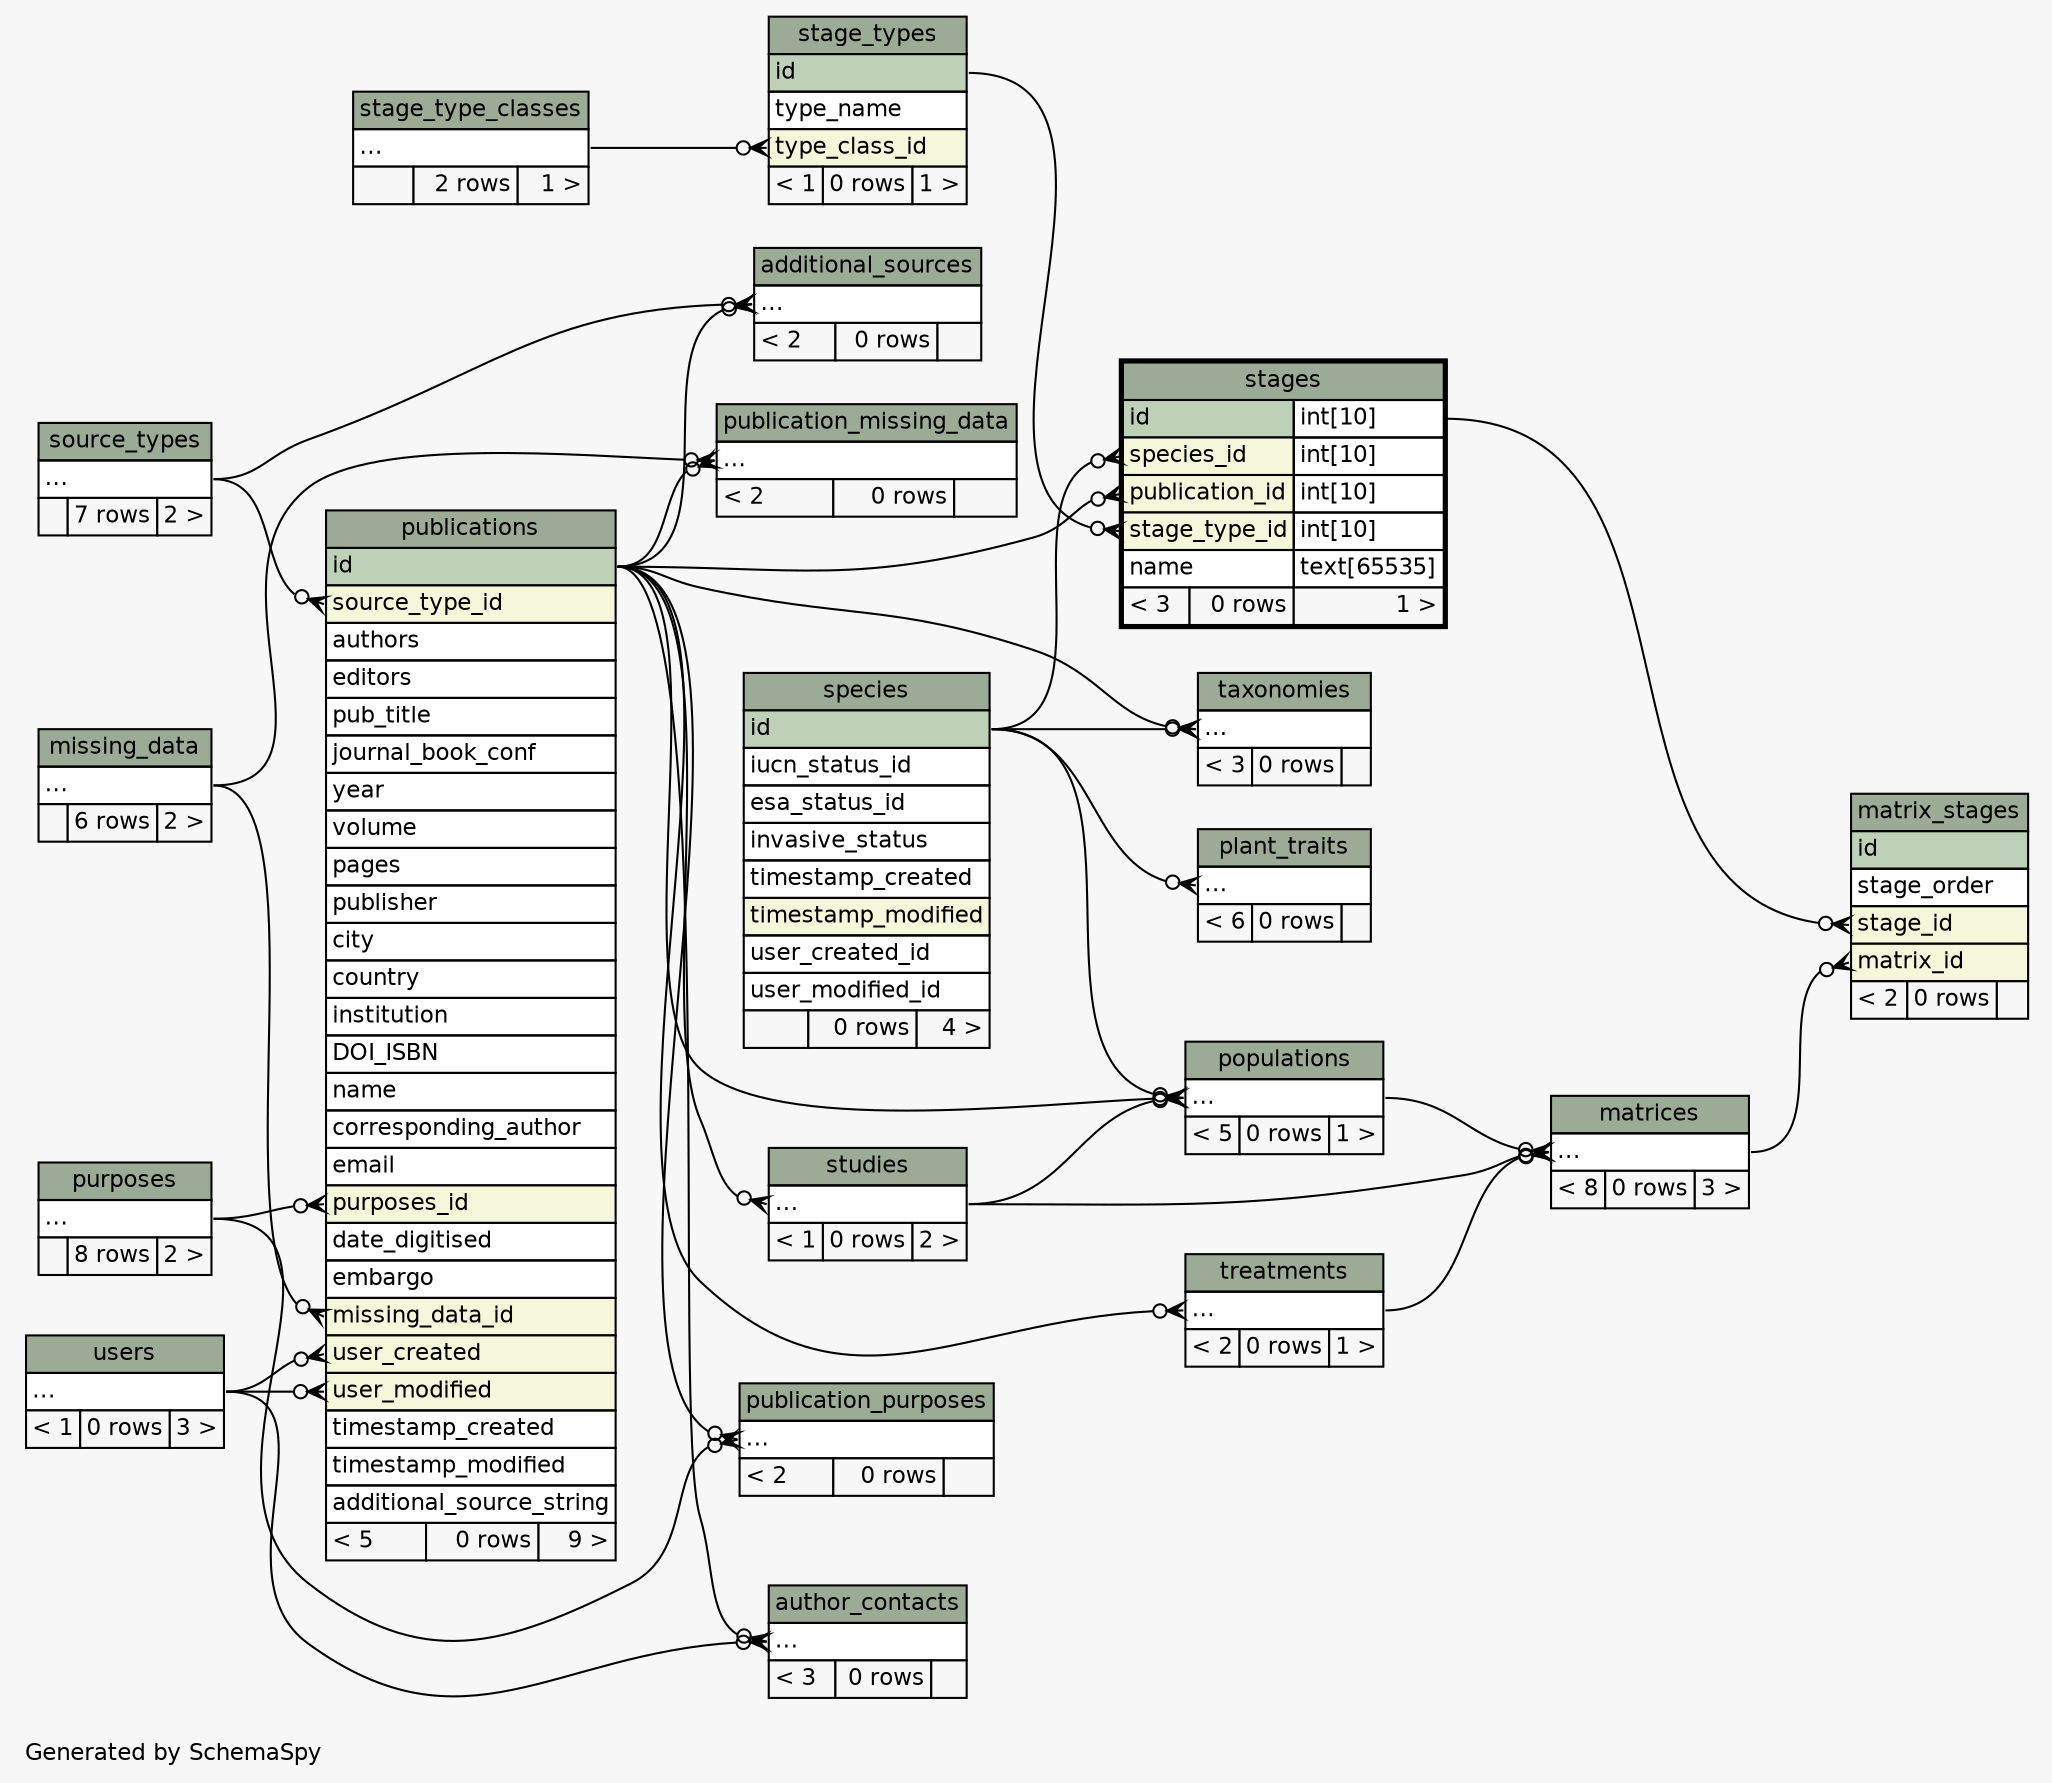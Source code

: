 // dot 2.38.0 on Mac OS X 10.11.1
// SchemaSpy rev 590
digraph "twoDegreesRelationshipsDiagram" {
  graph [
    rankdir="RL"
    bgcolor="#f7f7f7"
    label="\nGenerated by SchemaSpy"
    labeljust="l"
    nodesep="0.18"
    ranksep="0.46"
    fontname="Helvetica"
    fontsize="11"
  ];
  node [
    fontname="Helvetica"
    fontsize="11"
    shape="plaintext"
  ];
  edge [
    arrowsize="0.8"
  ];
  "additional_sources":"elipses":w -> "publications":"id":e [arrowhead=none dir=back arrowtail=crowodot];
  "additional_sources":"elipses":w -> "source_types":"elipses":e [arrowhead=none dir=back arrowtail=crowodot];
  "author_contacts":"elipses":w -> "users":"elipses":e [arrowhead=none dir=back arrowtail=crowodot];
  "author_contacts":"elipses":w -> "publications":"id":e [arrowhead=none dir=back arrowtail=crowodot];
  "matrices":"elipses":w -> "populations":"elipses":e [arrowhead=none dir=back arrowtail=crowodot];
  "matrices":"elipses":w -> "studies":"elipses":e [arrowhead=none dir=back arrowtail=crowodot];
  "matrices":"elipses":w -> "treatments":"elipses":e [arrowhead=none dir=back arrowtail=crowodot];
  "matrix_stages":"matrix_id":w -> "matrices":"elipses":e [arrowhead=none dir=back arrowtail=crowodot];
  "matrix_stages":"stage_id":w -> "stages":"id.type":e [arrowhead=none dir=back arrowtail=crowodot];
  "plant_traits":"elipses":w -> "species":"id":e [arrowhead=none dir=back arrowtail=crowodot];
  "populations":"elipses":w -> "publications":"id":e [arrowhead=none dir=back arrowtail=crowodot];
  "populations":"elipses":w -> "species":"id":e [arrowhead=none dir=back arrowtail=crowodot];
  "populations":"elipses":w -> "studies":"elipses":e [arrowhead=none dir=back arrowtail=crowodot];
  "publication_missing_data":"elipses":w -> "missing_data":"elipses":e [arrowhead=none dir=back arrowtail=crowodot];
  "publication_missing_data":"elipses":w -> "publications":"id":e [arrowhead=none dir=back arrowtail=crowodot];
  "publication_purposes":"elipses":w -> "publications":"id":e [arrowhead=none dir=back arrowtail=crowodot];
  "publication_purposes":"elipses":w -> "purposes":"elipses":e [arrowhead=none dir=back arrowtail=crowodot];
  "publications":"missing_data_id":w -> "missing_data":"elipses":e [arrowhead=none dir=back arrowtail=crowodot];
  "publications":"purposes_id":w -> "purposes":"elipses":e [arrowhead=none dir=back arrowtail=crowodot];
  "publications":"source_type_id":w -> "source_types":"elipses":e [arrowhead=none dir=back arrowtail=crowodot];
  "publications":"user_created":w -> "users":"elipses":e [arrowhead=none dir=back arrowtail=crowodot];
  "publications":"user_modified":w -> "users":"elipses":e [arrowhead=none dir=back arrowtail=crowodot];
  "stage_types":"type_class_id":w -> "stage_type_classes":"elipses":e [arrowhead=none dir=back arrowtail=crowodot];
  "stages":"publication_id":w -> "publications":"id":e [arrowhead=none dir=back arrowtail=crowodot];
  "stages":"species_id":w -> "species":"id":e [arrowhead=none dir=back arrowtail=crowodot];
  "stages":"stage_type_id":w -> "stage_types":"id":e [arrowhead=none dir=back arrowtail=crowodot];
  "studies":"elipses":w -> "publications":"id":e [arrowhead=none dir=back arrowtail=crowodot];
  "taxonomies":"elipses":w -> "publications":"id":e [arrowhead=none dir=back arrowtail=crowodot];
  "taxonomies":"elipses":w -> "species":"id":e [arrowhead=none dir=back arrowtail=crowodot];
  "treatments":"elipses":w -> "publications":"id":e [arrowhead=none dir=back arrowtail=crowodot];
  "additional_sources" [
    label=<
    <TABLE BORDER="0" CELLBORDER="1" CELLSPACING="0" BGCOLOR="#ffffff">
      <TR><TD COLSPAN="3" BGCOLOR="#9bab96" ALIGN="CENTER">additional_sources</TD></TR>
      <TR><TD PORT="elipses" COLSPAN="3" ALIGN="LEFT">...</TD></TR>
      <TR><TD ALIGN="LEFT" BGCOLOR="#f7f7f7">&lt; 2</TD><TD ALIGN="RIGHT" BGCOLOR="#f7f7f7">0 rows</TD><TD ALIGN="RIGHT" BGCOLOR="#f7f7f7">  </TD></TR>
    </TABLE>>
    URL="additional_sources.html"
    tooltip="additional_sources"
  ];
  "author_contacts" [
    label=<
    <TABLE BORDER="0" CELLBORDER="1" CELLSPACING="0" BGCOLOR="#ffffff">
      <TR><TD COLSPAN="3" BGCOLOR="#9bab96" ALIGN="CENTER">author_contacts</TD></TR>
      <TR><TD PORT="elipses" COLSPAN="3" ALIGN="LEFT">...</TD></TR>
      <TR><TD ALIGN="LEFT" BGCOLOR="#f7f7f7">&lt; 3</TD><TD ALIGN="RIGHT" BGCOLOR="#f7f7f7">0 rows</TD><TD ALIGN="RIGHT" BGCOLOR="#f7f7f7">  </TD></TR>
    </TABLE>>
    URL="author_contacts.html"
    tooltip="author_contacts"
  ];
  "matrices" [
    label=<
    <TABLE BORDER="0" CELLBORDER="1" CELLSPACING="0" BGCOLOR="#ffffff">
      <TR><TD COLSPAN="3" BGCOLOR="#9bab96" ALIGN="CENTER">matrices</TD></TR>
      <TR><TD PORT="elipses" COLSPAN="3" ALIGN="LEFT">...</TD></TR>
      <TR><TD ALIGN="LEFT" BGCOLOR="#f7f7f7">&lt; 8</TD><TD ALIGN="RIGHT" BGCOLOR="#f7f7f7">0 rows</TD><TD ALIGN="RIGHT" BGCOLOR="#f7f7f7">3 &gt;</TD></TR>
    </TABLE>>
    URL="matrices.html"
    tooltip="matrices"
  ];
  "matrix_stages" [
    label=<
    <TABLE BORDER="0" CELLBORDER="1" CELLSPACING="0" BGCOLOR="#ffffff">
      <TR><TD COLSPAN="3" BGCOLOR="#9bab96" ALIGN="CENTER">matrix_stages</TD></TR>
      <TR><TD PORT="id" COLSPAN="3" BGCOLOR="#bed1b8" ALIGN="LEFT">id</TD></TR>
      <TR><TD PORT="stage_order" COLSPAN="3" ALIGN="LEFT">stage_order</TD></TR>
      <TR><TD PORT="stage_id" COLSPAN="3" BGCOLOR="#f4f7da" ALIGN="LEFT">stage_id</TD></TR>
      <TR><TD PORT="matrix_id" COLSPAN="3" BGCOLOR="#f4f7da" ALIGN="LEFT">matrix_id</TD></TR>
      <TR><TD ALIGN="LEFT" BGCOLOR="#f7f7f7">&lt; 2</TD><TD ALIGN="RIGHT" BGCOLOR="#f7f7f7">0 rows</TD><TD ALIGN="RIGHT" BGCOLOR="#f7f7f7">  </TD></TR>
    </TABLE>>
    URL="matrix_stages.html"
    tooltip="matrix_stages"
  ];
  "missing_data" [
    label=<
    <TABLE BORDER="0" CELLBORDER="1" CELLSPACING="0" BGCOLOR="#ffffff">
      <TR><TD COLSPAN="3" BGCOLOR="#9bab96" ALIGN="CENTER">missing_data</TD></TR>
      <TR><TD PORT="elipses" COLSPAN="3" ALIGN="LEFT">...</TD></TR>
      <TR><TD ALIGN="LEFT" BGCOLOR="#f7f7f7">  </TD><TD ALIGN="RIGHT" BGCOLOR="#f7f7f7">6 rows</TD><TD ALIGN="RIGHT" BGCOLOR="#f7f7f7">2 &gt;</TD></TR>
    </TABLE>>
    URL="missing_data.html"
    tooltip="missing_data"
  ];
  "plant_traits" [
    label=<
    <TABLE BORDER="0" CELLBORDER="1" CELLSPACING="0" BGCOLOR="#ffffff">
      <TR><TD COLSPAN="3" BGCOLOR="#9bab96" ALIGN="CENTER">plant_traits</TD></TR>
      <TR><TD PORT="elipses" COLSPAN="3" ALIGN="LEFT">...</TD></TR>
      <TR><TD ALIGN="LEFT" BGCOLOR="#f7f7f7">&lt; 6</TD><TD ALIGN="RIGHT" BGCOLOR="#f7f7f7">0 rows</TD><TD ALIGN="RIGHT" BGCOLOR="#f7f7f7">  </TD></TR>
    </TABLE>>
    URL="plant_traits.html"
    tooltip="plant_traits"
  ];
  "populations" [
    label=<
    <TABLE BORDER="0" CELLBORDER="1" CELLSPACING="0" BGCOLOR="#ffffff">
      <TR><TD COLSPAN="3" BGCOLOR="#9bab96" ALIGN="CENTER">populations</TD></TR>
      <TR><TD PORT="elipses" COLSPAN="3" ALIGN="LEFT">...</TD></TR>
      <TR><TD ALIGN="LEFT" BGCOLOR="#f7f7f7">&lt; 5</TD><TD ALIGN="RIGHT" BGCOLOR="#f7f7f7">0 rows</TD><TD ALIGN="RIGHT" BGCOLOR="#f7f7f7">1 &gt;</TD></TR>
    </TABLE>>
    URL="populations.html"
    tooltip="populations"
  ];
  "publication_missing_data" [
    label=<
    <TABLE BORDER="0" CELLBORDER="1" CELLSPACING="0" BGCOLOR="#ffffff">
      <TR><TD COLSPAN="3" BGCOLOR="#9bab96" ALIGN="CENTER">publication_missing_data</TD></TR>
      <TR><TD PORT="elipses" COLSPAN="3" ALIGN="LEFT">...</TD></TR>
      <TR><TD ALIGN="LEFT" BGCOLOR="#f7f7f7">&lt; 2</TD><TD ALIGN="RIGHT" BGCOLOR="#f7f7f7">0 rows</TD><TD ALIGN="RIGHT" BGCOLOR="#f7f7f7">  </TD></TR>
    </TABLE>>
    URL="publication_missing_data.html"
    tooltip="publication_missing_data"
  ];
  "publication_purposes" [
    label=<
    <TABLE BORDER="0" CELLBORDER="1" CELLSPACING="0" BGCOLOR="#ffffff">
      <TR><TD COLSPAN="3" BGCOLOR="#9bab96" ALIGN="CENTER">publication_purposes</TD></TR>
      <TR><TD PORT="elipses" COLSPAN="3" ALIGN="LEFT">...</TD></TR>
      <TR><TD ALIGN="LEFT" BGCOLOR="#f7f7f7">&lt; 2</TD><TD ALIGN="RIGHT" BGCOLOR="#f7f7f7">0 rows</TD><TD ALIGN="RIGHT" BGCOLOR="#f7f7f7">  </TD></TR>
    </TABLE>>
    URL="publication_purposes.html"
    tooltip="publication_purposes"
  ];
  "publications" [
    label=<
    <TABLE BORDER="0" CELLBORDER="1" CELLSPACING="0" BGCOLOR="#ffffff">
      <TR><TD COLSPAN="3" BGCOLOR="#9bab96" ALIGN="CENTER">publications</TD></TR>
      <TR><TD PORT="id" COLSPAN="3" BGCOLOR="#bed1b8" ALIGN="LEFT">id</TD></TR>
      <TR><TD PORT="source_type_id" COLSPAN="3" BGCOLOR="#f4f7da" ALIGN="LEFT">source_type_id</TD></TR>
      <TR><TD PORT="authors" COLSPAN="3" ALIGN="LEFT">authors</TD></TR>
      <TR><TD PORT="editors" COLSPAN="3" ALIGN="LEFT">editors</TD></TR>
      <TR><TD PORT="pub_title" COLSPAN="3" ALIGN="LEFT">pub_title</TD></TR>
      <TR><TD PORT="journal_book_conf" COLSPAN="3" ALIGN="LEFT">journal_book_conf</TD></TR>
      <TR><TD PORT="year" COLSPAN="3" ALIGN="LEFT">year</TD></TR>
      <TR><TD PORT="volume" COLSPAN="3" ALIGN="LEFT">volume</TD></TR>
      <TR><TD PORT="pages" COLSPAN="3" ALIGN="LEFT">pages</TD></TR>
      <TR><TD PORT="publisher" COLSPAN="3" ALIGN="LEFT">publisher</TD></TR>
      <TR><TD PORT="city" COLSPAN="3" ALIGN="LEFT">city</TD></TR>
      <TR><TD PORT="country" COLSPAN="3" ALIGN="LEFT">country</TD></TR>
      <TR><TD PORT="institution" COLSPAN="3" ALIGN="LEFT">institution</TD></TR>
      <TR><TD PORT="DOI_ISBN" COLSPAN="3" ALIGN="LEFT">DOI_ISBN</TD></TR>
      <TR><TD PORT="name" COLSPAN="3" ALIGN="LEFT">name</TD></TR>
      <TR><TD PORT="corresponding_author" COLSPAN="3" ALIGN="LEFT">corresponding_author</TD></TR>
      <TR><TD PORT="email" COLSPAN="3" ALIGN="LEFT">email</TD></TR>
      <TR><TD PORT="purposes_id" COLSPAN="3" BGCOLOR="#f4f7da" ALIGN="LEFT">purposes_id</TD></TR>
      <TR><TD PORT="date_digitised" COLSPAN="3" ALIGN="LEFT">date_digitised</TD></TR>
      <TR><TD PORT="embargo" COLSPAN="3" ALIGN="LEFT">embargo</TD></TR>
      <TR><TD PORT="missing_data_id" COLSPAN="3" BGCOLOR="#f4f7da" ALIGN="LEFT">missing_data_id</TD></TR>
      <TR><TD PORT="user_created" COLSPAN="3" BGCOLOR="#f4f7da" ALIGN="LEFT">user_created</TD></TR>
      <TR><TD PORT="user_modified" COLSPAN="3" BGCOLOR="#f4f7da" ALIGN="LEFT">user_modified</TD></TR>
      <TR><TD PORT="timestamp_created" COLSPAN="3" ALIGN="LEFT">timestamp_created</TD></TR>
      <TR><TD PORT="timestamp_modified" COLSPAN="3" ALIGN="LEFT">timestamp_modified</TD></TR>
      <TR><TD PORT="additional_source_string" COLSPAN="3" ALIGN="LEFT">additional_source_string</TD></TR>
      <TR><TD ALIGN="LEFT" BGCOLOR="#f7f7f7">&lt; 5</TD><TD ALIGN="RIGHT" BGCOLOR="#f7f7f7">0 rows</TD><TD ALIGN="RIGHT" BGCOLOR="#f7f7f7">9 &gt;</TD></TR>
    </TABLE>>
    URL="publications.html"
    tooltip="publications"
  ];
  "purposes" [
    label=<
    <TABLE BORDER="0" CELLBORDER="1" CELLSPACING="0" BGCOLOR="#ffffff">
      <TR><TD COLSPAN="3" BGCOLOR="#9bab96" ALIGN="CENTER">purposes</TD></TR>
      <TR><TD PORT="elipses" COLSPAN="3" ALIGN="LEFT">...</TD></TR>
      <TR><TD ALIGN="LEFT" BGCOLOR="#f7f7f7">  </TD><TD ALIGN="RIGHT" BGCOLOR="#f7f7f7">8 rows</TD><TD ALIGN="RIGHT" BGCOLOR="#f7f7f7">2 &gt;</TD></TR>
    </TABLE>>
    URL="purposes.html"
    tooltip="purposes"
  ];
  "source_types" [
    label=<
    <TABLE BORDER="0" CELLBORDER="1" CELLSPACING="0" BGCOLOR="#ffffff">
      <TR><TD COLSPAN="3" BGCOLOR="#9bab96" ALIGN="CENTER">source_types</TD></TR>
      <TR><TD PORT="elipses" COLSPAN="3" ALIGN="LEFT">...</TD></TR>
      <TR><TD ALIGN="LEFT" BGCOLOR="#f7f7f7">  </TD><TD ALIGN="RIGHT" BGCOLOR="#f7f7f7">7 rows</TD><TD ALIGN="RIGHT" BGCOLOR="#f7f7f7">2 &gt;</TD></TR>
    </TABLE>>
    URL="source_types.html"
    tooltip="source_types"
  ];
  "species" [
    label=<
    <TABLE BORDER="0" CELLBORDER="1" CELLSPACING="0" BGCOLOR="#ffffff">
      <TR><TD COLSPAN="3" BGCOLOR="#9bab96" ALIGN="CENTER">species</TD></TR>
      <TR><TD PORT="id" COLSPAN="3" BGCOLOR="#bed1b8" ALIGN="LEFT">id</TD></TR>
      <TR><TD PORT="iucn_status_id" COLSPAN="3" ALIGN="LEFT">iucn_status_id</TD></TR>
      <TR><TD PORT="esa_status_id" COLSPAN="3" ALIGN="LEFT">esa_status_id</TD></TR>
      <TR><TD PORT="invasive_status" COLSPAN="3" ALIGN="LEFT">invasive_status</TD></TR>
      <TR><TD PORT="timestamp_created" COLSPAN="3" ALIGN="LEFT">timestamp_created</TD></TR>
      <TR><TD PORT="timestamp_modified" COLSPAN="3" BGCOLOR="#f4f7da" ALIGN="LEFT">timestamp_modified</TD></TR>
      <TR><TD PORT="user_created_id" COLSPAN="3" ALIGN="LEFT">user_created_id</TD></TR>
      <TR><TD PORT="user_modified_id" COLSPAN="3" ALIGN="LEFT">user_modified_id</TD></TR>
      <TR><TD ALIGN="LEFT" BGCOLOR="#f7f7f7">  </TD><TD ALIGN="RIGHT" BGCOLOR="#f7f7f7">0 rows</TD><TD ALIGN="RIGHT" BGCOLOR="#f7f7f7">4 &gt;</TD></TR>
    </TABLE>>
    URL="species.html"
    tooltip="species"
  ];
  "stage_type_classes" [
    label=<
    <TABLE BORDER="0" CELLBORDER="1" CELLSPACING="0" BGCOLOR="#ffffff">
      <TR><TD COLSPAN="3" BGCOLOR="#9bab96" ALIGN="CENTER">stage_type_classes</TD></TR>
      <TR><TD PORT="elipses" COLSPAN="3" ALIGN="LEFT">...</TD></TR>
      <TR><TD ALIGN="LEFT" BGCOLOR="#f7f7f7">  </TD><TD ALIGN="RIGHT" BGCOLOR="#f7f7f7">2 rows</TD><TD ALIGN="RIGHT" BGCOLOR="#f7f7f7">1 &gt;</TD></TR>
    </TABLE>>
    URL="stage_type_classes.html"
    tooltip="stage_type_classes"
  ];
  "stage_types" [
    label=<
    <TABLE BORDER="0" CELLBORDER="1" CELLSPACING="0" BGCOLOR="#ffffff">
      <TR><TD COLSPAN="3" BGCOLOR="#9bab96" ALIGN="CENTER">stage_types</TD></TR>
      <TR><TD PORT="id" COLSPAN="3" BGCOLOR="#bed1b8" ALIGN="LEFT">id</TD></TR>
      <TR><TD PORT="type_name" COLSPAN="3" ALIGN="LEFT">type_name</TD></TR>
      <TR><TD PORT="type_class_id" COLSPAN="3" BGCOLOR="#f4f7da" ALIGN="LEFT">type_class_id</TD></TR>
      <TR><TD ALIGN="LEFT" BGCOLOR="#f7f7f7">&lt; 1</TD><TD ALIGN="RIGHT" BGCOLOR="#f7f7f7">0 rows</TD><TD ALIGN="RIGHT" BGCOLOR="#f7f7f7">1 &gt;</TD></TR>
    </TABLE>>
    URL="stage_types.html"
    tooltip="stage_types"
  ];
  "stages" [
    label=<
    <TABLE BORDER="2" CELLBORDER="1" CELLSPACING="0" BGCOLOR="#ffffff">
      <TR><TD COLSPAN="3" BGCOLOR="#9bab96" ALIGN="CENTER">stages</TD></TR>
      <TR><TD PORT="id" COLSPAN="2" BGCOLOR="#bed1b8" ALIGN="LEFT">id</TD><TD PORT="id.type" ALIGN="LEFT">int[10]</TD></TR>
      <TR><TD PORT="species_id" COLSPAN="2" BGCOLOR="#f4f7da" ALIGN="LEFT">species_id</TD><TD PORT="species_id.type" ALIGN="LEFT">int[10]</TD></TR>
      <TR><TD PORT="publication_id" COLSPAN="2" BGCOLOR="#f4f7da" ALIGN="LEFT">publication_id</TD><TD PORT="publication_id.type" ALIGN="LEFT">int[10]</TD></TR>
      <TR><TD PORT="stage_type_id" COLSPAN="2" BGCOLOR="#f4f7da" ALIGN="LEFT">stage_type_id</TD><TD PORT="stage_type_id.type" ALIGN="LEFT">int[10]</TD></TR>
      <TR><TD PORT="name" COLSPAN="2" ALIGN="LEFT">name</TD><TD PORT="name.type" ALIGN="LEFT">text[65535]</TD></TR>
      <TR><TD ALIGN="LEFT" BGCOLOR="#f7f7f7">&lt; 3</TD><TD ALIGN="RIGHT" BGCOLOR="#f7f7f7">0 rows</TD><TD ALIGN="RIGHT" BGCOLOR="#f7f7f7">1 &gt;</TD></TR>
    </TABLE>>
    URL="stages.html"
    tooltip="stages"
  ];
  "studies" [
    label=<
    <TABLE BORDER="0" CELLBORDER="1" CELLSPACING="0" BGCOLOR="#ffffff">
      <TR><TD COLSPAN="3" BGCOLOR="#9bab96" ALIGN="CENTER">studies</TD></TR>
      <TR><TD PORT="elipses" COLSPAN="3" ALIGN="LEFT">...</TD></TR>
      <TR><TD ALIGN="LEFT" BGCOLOR="#f7f7f7">&lt; 1</TD><TD ALIGN="RIGHT" BGCOLOR="#f7f7f7">0 rows</TD><TD ALIGN="RIGHT" BGCOLOR="#f7f7f7">2 &gt;</TD></TR>
    </TABLE>>
    URL="studies.html"
    tooltip="studies"
  ];
  "taxonomies" [
    label=<
    <TABLE BORDER="0" CELLBORDER="1" CELLSPACING="0" BGCOLOR="#ffffff">
      <TR><TD COLSPAN="3" BGCOLOR="#9bab96" ALIGN="CENTER">taxonomies</TD></TR>
      <TR><TD PORT="elipses" COLSPAN="3" ALIGN="LEFT">...</TD></TR>
      <TR><TD ALIGN="LEFT" BGCOLOR="#f7f7f7">&lt; 3</TD><TD ALIGN="RIGHT" BGCOLOR="#f7f7f7">0 rows</TD><TD ALIGN="RIGHT" BGCOLOR="#f7f7f7">  </TD></TR>
    </TABLE>>
    URL="taxonomies.html"
    tooltip="taxonomies"
  ];
  "treatments" [
    label=<
    <TABLE BORDER="0" CELLBORDER="1" CELLSPACING="0" BGCOLOR="#ffffff">
      <TR><TD COLSPAN="3" BGCOLOR="#9bab96" ALIGN="CENTER">treatments</TD></TR>
      <TR><TD PORT="elipses" COLSPAN="3" ALIGN="LEFT">...</TD></TR>
      <TR><TD ALIGN="LEFT" BGCOLOR="#f7f7f7">&lt; 2</TD><TD ALIGN="RIGHT" BGCOLOR="#f7f7f7">0 rows</TD><TD ALIGN="RIGHT" BGCOLOR="#f7f7f7">1 &gt;</TD></TR>
    </TABLE>>
    URL="treatments.html"
    tooltip="treatments"
  ];
  "users" [
    label=<
    <TABLE BORDER="0" CELLBORDER="1" CELLSPACING="0" BGCOLOR="#ffffff">
      <TR><TD COLSPAN="3" BGCOLOR="#9bab96" ALIGN="CENTER">users</TD></TR>
      <TR><TD PORT="elipses" COLSPAN="3" ALIGN="LEFT">...</TD></TR>
      <TR><TD ALIGN="LEFT" BGCOLOR="#f7f7f7">&lt; 1</TD><TD ALIGN="RIGHT" BGCOLOR="#f7f7f7">0 rows</TD><TD ALIGN="RIGHT" BGCOLOR="#f7f7f7">3 &gt;</TD></TR>
    </TABLE>>
    URL="users.html"
    tooltip="users"
  ];
}
